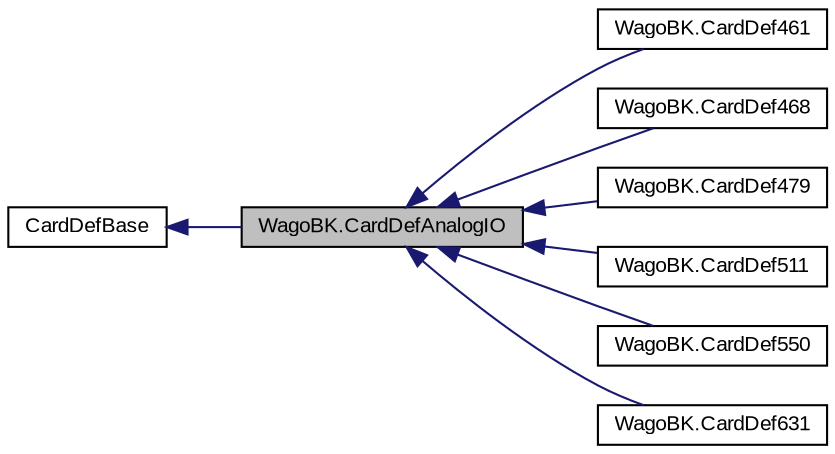 digraph "WagoBK.CardDefAnalogIO"
{
  edge [fontname="Arial",fontsize="10",labelfontname="Arial",labelfontsize="10"];
  node [fontname="Arial",fontsize="10",shape=record];
  rankdir="LR";
  Node1 [label="WagoBK.CardDefAnalogIO",height=0.2,width=0.4,color="black", fillcolor="grey75", style="filled" fontcolor="black"];
  Node2 -> Node1 [dir="back",color="midnightblue",fontsize="10",style="solid",fontname="Arial"];
  Node2 [label="CardDefBase",height=0.2,width=0.4,color="black", fillcolor="white", style="filled",URL="$class_wago_b_k_1_1_card_def_base.html"];
  Node1 -> Node3 [dir="back",color="midnightblue",fontsize="10",style="solid",fontname="Arial"];
  Node3 [label="WagoBK.CardDef461",height=0.2,width=0.4,color="black", fillcolor="white", style="filled",URL="$class_wago_b_k_1_1_card_def461.html"];
  Node1 -> Node4 [dir="back",color="midnightblue",fontsize="10",style="solid",fontname="Arial"];
  Node4 [label="WagoBK.CardDef468",height=0.2,width=0.4,color="black", fillcolor="white", style="filled",URL="$class_wago_b_k_1_1_card_def468.html"];
  Node1 -> Node5 [dir="back",color="midnightblue",fontsize="10",style="solid",fontname="Arial"];
  Node5 [label="WagoBK.CardDef479",height=0.2,width=0.4,color="black", fillcolor="white", style="filled",URL="$class_wago_b_k_1_1_card_def479.html"];
  Node1 -> Node6 [dir="back",color="midnightblue",fontsize="10",style="solid",fontname="Arial"];
  Node6 [label="WagoBK.CardDef511",height=0.2,width=0.4,color="black", fillcolor="white", style="filled",URL="$class_wago_b_k_1_1_card_def511.html",tooltip="BK Carddefinition &quot;2xPWM 24V 100Hz&quot; "];
  Node1 -> Node7 [dir="back",color="midnightblue",fontsize="10",style="solid",fontname="Arial"];
  Node7 [label="WagoBK.CardDef550",height=0.2,width=0.4,color="black", fillcolor="white", style="filled",URL="$class_wago_b_k_1_1_card_def550.html",tooltip="BK Carddefinition &quot;2xAO 0..10V&quot; "];
  Node1 -> Node8 [dir="back",color="midnightblue",fontsize="10",style="solid",fontname="Arial"];
  Node8 [label="WagoBK.CardDef631",height=0.2,width=0.4,color="black", fillcolor="white", style="filled",URL="$class_wago_b_k_1_1_card_def631.html",tooltip="BK Carddefinition &quot;2xPWM 24V 100Hz&quot; "];
}
